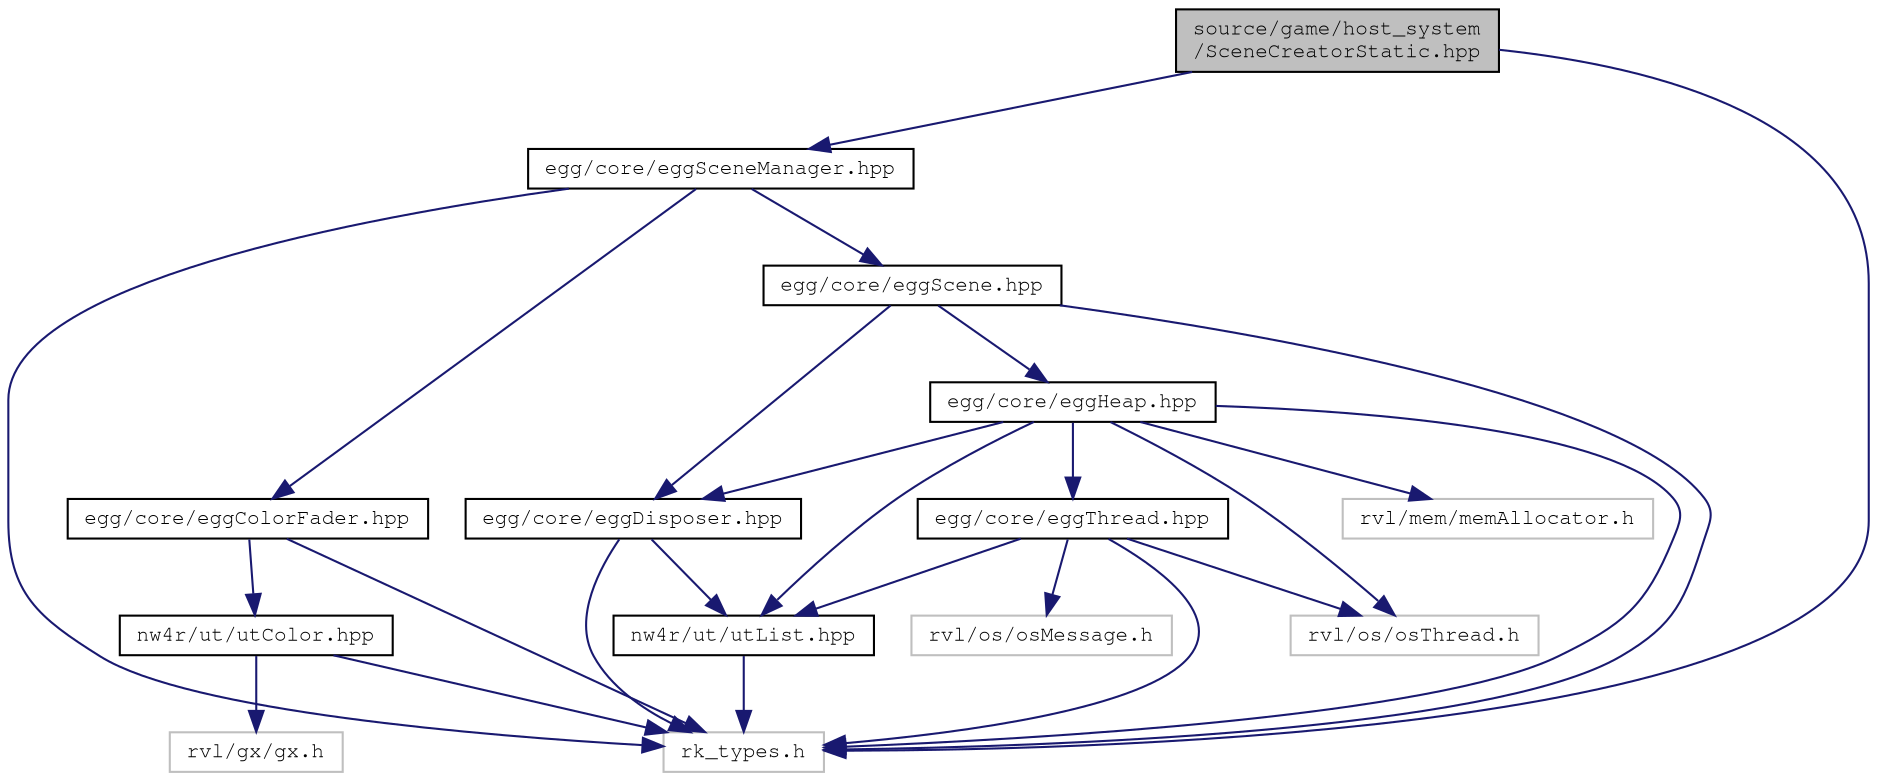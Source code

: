 digraph "source/game/host_system/SceneCreatorStatic.hpp"
{
 // LATEX_PDF_SIZE
  edge [fontname="FreeMono",fontsize="10",labelfontname="FreeMono",labelfontsize="10"];
  node [fontname="FreeMono",fontsize="10",shape=record];
  Node1 [label="source/game/host_system\l/SceneCreatorStatic.hpp",height=0.2,width=0.4,color="black", fillcolor="grey75", style="filled", fontcolor="black",tooltip="Static scene creator starts the boostrap scene."];
  Node1 -> Node2 [color="midnightblue",fontsize="10",style="solid",fontname="FreeMono"];
  Node2 [label="egg/core/eggSceneManager.hpp",height=0.2,width=0.4,color="black", fillcolor="white", style="filled",URL="$egg_scene_manager_8hpp_source.html",tooltip=" "];
  Node2 -> Node3 [color="midnightblue",fontsize="10",style="solid",fontname="FreeMono"];
  Node3 [label="egg/core/eggColorFader.hpp",height=0.2,width=0.4,color="black", fillcolor="white", style="filled",URL="$egg_color_fader_8hpp_source.html",tooltip=" "];
  Node3 -> Node4 [color="midnightblue",fontsize="10",style="solid",fontname="FreeMono"];
  Node4 [label="rk_types.h",height=0.2,width=0.4,color="grey75", fillcolor="white", style="filled",tooltip=" "];
  Node3 -> Node5 [color="midnightblue",fontsize="10",style="solid",fontname="FreeMono"];
  Node5 [label="nw4r/ut/utColor.hpp",height=0.2,width=0.4,color="black", fillcolor="white", style="filled",URL="$ut_color_8hpp_source.html",tooltip=" "];
  Node5 -> Node4 [color="midnightblue",fontsize="10",style="solid",fontname="FreeMono"];
  Node5 -> Node6 [color="midnightblue",fontsize="10",style="solid",fontname="FreeMono"];
  Node6 [label="rvl/gx/gx.h",height=0.2,width=0.4,color="grey75", fillcolor="white", style="filled",tooltip=" "];
  Node2 -> Node7 [color="midnightblue",fontsize="10",style="solid",fontname="FreeMono"];
  Node7 [label="egg/core/eggScene.hpp",height=0.2,width=0.4,color="black", fillcolor="white", style="filled",URL="$egg_scene_8hpp.html",tooltip="TODO."];
  Node7 -> Node8 [color="midnightblue",fontsize="10",style="solid",fontname="FreeMono"];
  Node8 [label="egg/core/eggDisposer.hpp",height=0.2,width=0.4,color="black", fillcolor="white", style="filled",URL="$egg_disposer_8hpp.html",tooltip="Headers for EGG::Disposer."];
  Node8 -> Node9 [color="midnightblue",fontsize="10",style="solid",fontname="FreeMono"];
  Node9 [label="nw4r/ut/utList.hpp",height=0.2,width=0.4,color="black", fillcolor="white", style="filled",URL="$ut_list_8hpp_source.html",tooltip=" "];
  Node9 -> Node4 [color="midnightblue",fontsize="10",style="solid",fontname="FreeMono"];
  Node8 -> Node4 [color="midnightblue",fontsize="10",style="solid",fontname="FreeMono"];
  Node7 -> Node10 [color="midnightblue",fontsize="10",style="solid",fontname="FreeMono"];
  Node10 [label="egg/core/eggHeap.hpp",height=0.2,width=0.4,color="black", fillcolor="white", style="filled",URL="$egg_heap_8hpp.html",tooltip="Base Heap class."];
  Node10 -> Node8 [color="midnightblue",fontsize="10",style="solid",fontname="FreeMono"];
  Node10 -> Node9 [color="midnightblue",fontsize="10",style="solid",fontname="FreeMono"];
  Node10 -> Node4 [color="midnightblue",fontsize="10",style="solid",fontname="FreeMono"];
  Node10 -> Node11 [color="midnightblue",fontsize="10",style="solid",fontname="FreeMono"];
  Node11 [label="rvl/os/osThread.h",height=0.2,width=0.4,color="grey75", fillcolor="white", style="filled",tooltip=" "];
  Node10 -> Node12 [color="midnightblue",fontsize="10",style="solid",fontname="FreeMono"];
  Node12 [label="rvl/mem/memAllocator.h",height=0.2,width=0.4,color="grey75", fillcolor="white", style="filled",tooltip=" "];
  Node10 -> Node13 [color="midnightblue",fontsize="10",style="solid",fontname="FreeMono"];
  Node13 [label="egg/core/eggThread.hpp",height=0.2,width=0.4,color="black", fillcolor="white", style="filled",URL="$egg_thread_8hpp.html",tooltip="Thread class for extending."];
  Node13 -> Node9 [color="midnightblue",fontsize="10",style="solid",fontname="FreeMono"];
  Node13 -> Node4 [color="midnightblue",fontsize="10",style="solid",fontname="FreeMono"];
  Node13 -> Node14 [color="midnightblue",fontsize="10",style="solid",fontname="FreeMono"];
  Node14 [label="rvl/os/osMessage.h",height=0.2,width=0.4,color="grey75", fillcolor="white", style="filled",tooltip=" "];
  Node13 -> Node11 [color="midnightblue",fontsize="10",style="solid",fontname="FreeMono"];
  Node7 -> Node4 [color="midnightblue",fontsize="10",style="solid",fontname="FreeMono"];
  Node2 -> Node4 [color="midnightblue",fontsize="10",style="solid",fontname="FreeMono"];
  Node1 -> Node4 [color="midnightblue",fontsize="10",style="solid",fontname="FreeMono"];
}
